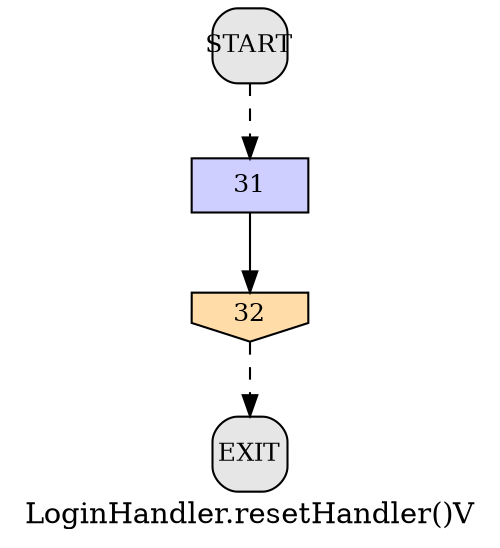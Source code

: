 /* --------------------------------------------------- */
/* Generated by Dr. Garbage Control Flow Graph Factory */
/* http://www.drgarbage.com                            */
/* Version: 4.5.0.201508311741                         */
/* Retrieved on: 2015-12-01 08:09:23.370               */
/* --------------------------------------------------- */
digraph "LoginHandler.resetHandler()V" {
 graph [label="LoginHandler.resetHandler()V"];
 2 [label="31", shape=box, style=filled, fillcolor="#CECEFF", fixedsize=true, fontsize=12, width=0.78, height=0.36 ]
 3 [label="32", shape=invhouse, style=filled, fillcolor="#FFDCA8", fixedsize=true, fontsize=12, width=0.78, height=0.36 ]
 4 [label="START", shape=box, style="filled, rounded", fillcolor="#E6E6E6", fixedsize=true, fontsize=12, width=0.5, height=0.5 ]
 5 [label="EXIT", shape=box, style="filled, rounded", fillcolor="#E6E6E6", fixedsize=true, fontsize=12, width=0.5, height=0.5 ]
 4 -> 2 [label="", style=dashed ]
 2 -> 3 [label="", style=solid ]
 3 -> 5 [label="", style=dashed ]
}
